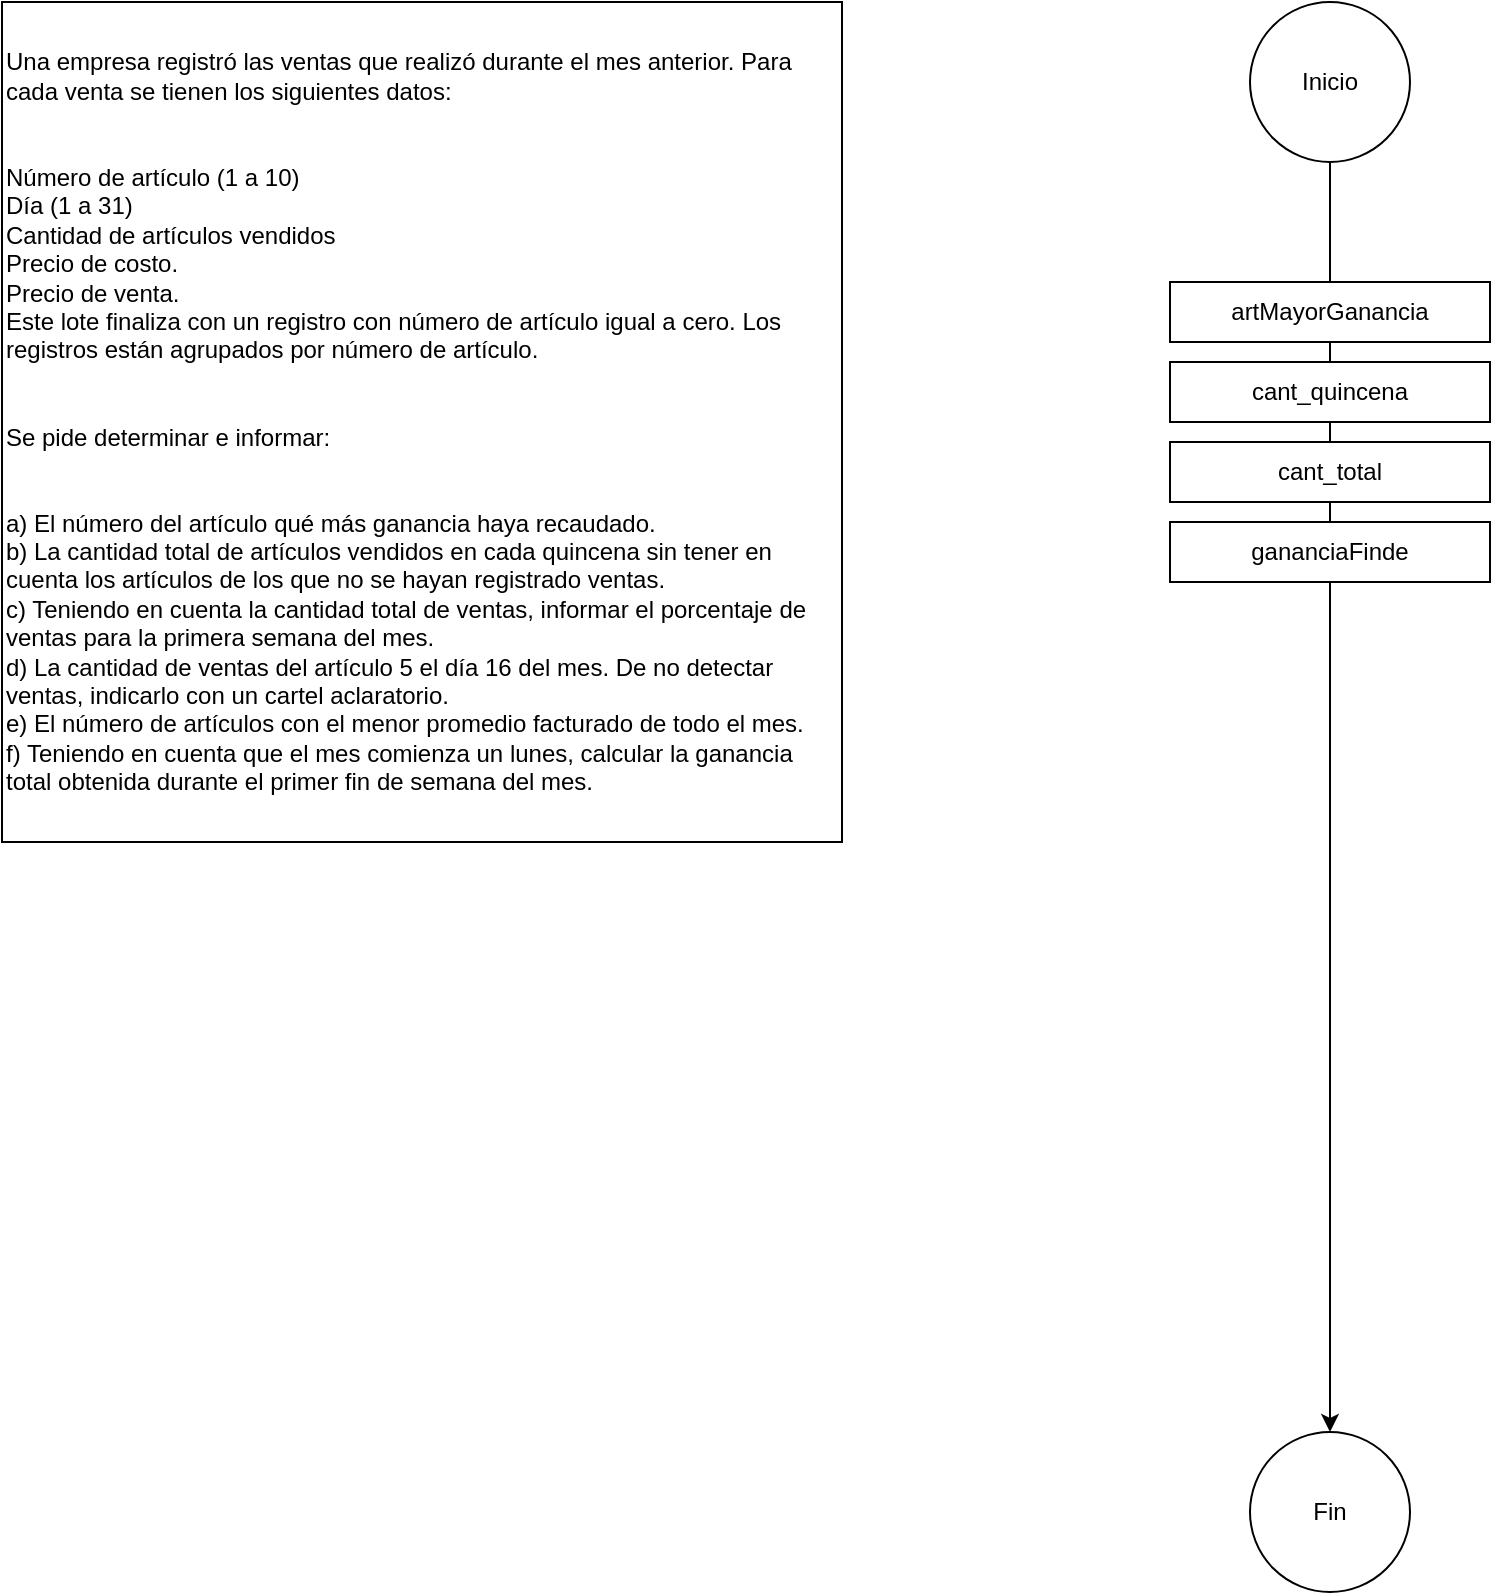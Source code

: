 <mxfile version="27.0.1">
  <diagram name="Página-1" id="_A64Ads1twqYrYs-hKGI">
    <mxGraphModel dx="1892" dy="1791" grid="1" gridSize="10" guides="1" tooltips="1" connect="1" arrows="1" fold="1" page="1" pageScale="1" pageWidth="827" pageHeight="1169" math="0" shadow="0">
      <root>
        <mxCell id="0" />
        <mxCell id="1" parent="0" />
        <mxCell id="zANOIU-7cSAEvDh_QMeP-2" value="Inicio" style="ellipse;whiteSpace=wrap;html=1;aspect=fixed;" parent="1" vertex="1">
          <mxGeometry x="374" y="-230" width="80" height="80" as="geometry" />
        </mxCell>
        <mxCell id="zANOIU-7cSAEvDh_QMeP-3" value="Fin" style="ellipse;whiteSpace=wrap;html=1;aspect=fixed;" parent="1" vertex="1">
          <mxGeometry x="374" y="485" width="80" height="80" as="geometry" />
        </mxCell>
        <mxCell id="zANOIU-7cSAEvDh_QMeP-6" value="" style="endArrow=classic;html=1;rounded=0;exitX=0.5;exitY=1;exitDx=0;exitDy=0;entryX=0.5;entryY=0;entryDx=0;entryDy=0;" parent="1" source="zANOIU-7cSAEvDh_QMeP-2" target="zANOIU-7cSAEvDh_QMeP-3" edge="1">
          <mxGeometry width="50" height="50" relative="1" as="geometry">
            <mxPoint x="420" y="130" as="sourcePoint" />
            <mxPoint x="414" y="90" as="targetPoint" />
          </mxGeometry>
        </mxCell>
        <mxCell id="nd414sEPEMpdzfntZ1py-1" value="Una empresa registró las ventas que realizó durante el mes anterior. Para cada venta se tienen los siguientes datos:&lt;br&gt;&lt;br&gt;&lt;br&gt;Número de artículo (1 a 10)&amp;nbsp;&lt;br&gt;Día (1 a 31)&lt;br&gt;Cantidad de artículos vendidos&lt;br&gt;Precio de costo.&lt;br&gt;Precio de venta.&amp;nbsp;&lt;br&gt;Este lote finaliza con un registro con número de artículo igual a cero. Los registros están agrupados por número de artículo.&amp;nbsp;&lt;br&gt;&lt;br&gt;&lt;br&gt;Se pide determinar e informar:&amp;nbsp;&lt;br&gt;&lt;br&gt;&lt;br&gt;&lt;div style=&quot;&quot;&gt;&lt;span style=&quot;background-color: transparent; color: light-dark(rgb(0, 0, 0), rgb(255, 255, 255));&quot;&gt;a) El número del artículo qué más ganancia haya recaudado.&lt;/span&gt;&lt;/div&gt;b) La cantidad total de artículos vendidos en cada quincena sin tener en cuenta los artículos de los que no se hayan registrado ventas.&lt;br&gt;c) Teniendo en cuenta la cantidad total de ventas, informar el porcentaje de ventas para la primera semana del mes.&lt;br&gt;d) La cantidad de ventas del artículo 5 el día 16 del mes. De no detectar ventas, indicarlo con un cartel aclaratorio.&lt;br&gt;e) El número de artículos con el menor promedio facturado de todo el mes.&lt;br&gt;f) Teniendo en cuenta que el mes comienza un lunes, calcular la ganancia total obtenida durante el primer fin de semana del mes." style="whiteSpace=wrap;html=1;aspect=fixed;align=left;" vertex="1" parent="1">
          <mxGeometry x="-250" y="-230" width="420" height="420" as="geometry" />
        </mxCell>
        <mxCell id="nd414sEPEMpdzfntZ1py-4" value="artMayorGanancia" style="rounded=0;whiteSpace=wrap;html=1;" vertex="1" parent="1">
          <mxGeometry x="334" y="-90.0" width="160" height="30" as="geometry" />
        </mxCell>
        <mxCell id="nd414sEPEMpdzfntZ1py-5" value="cant_quincena" style="rounded=0;whiteSpace=wrap;html=1;" vertex="1" parent="1">
          <mxGeometry x="334" y="-50.0" width="160" height="30" as="geometry" />
        </mxCell>
        <mxCell id="nd414sEPEMpdzfntZ1py-6" value="cant_total" style="rounded=0;whiteSpace=wrap;html=1;" vertex="1" parent="1">
          <mxGeometry x="334" y="-10.0" width="160" height="30" as="geometry" />
        </mxCell>
        <mxCell id="nd414sEPEMpdzfntZ1py-7" value="gananciaFinde" style="rounded=0;whiteSpace=wrap;html=1;" vertex="1" parent="1">
          <mxGeometry x="334" y="30.0" width="160" height="30" as="geometry" />
        </mxCell>
      </root>
    </mxGraphModel>
  </diagram>
</mxfile>
